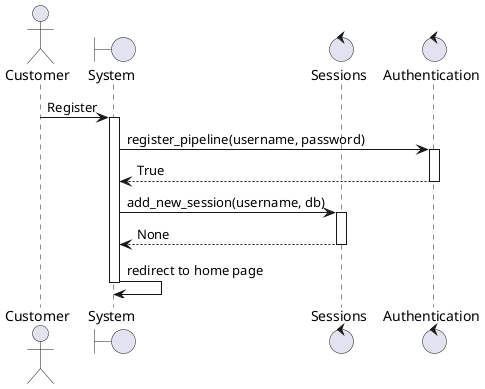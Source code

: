 @startuml register
actor Customer
boundary "System" as system
control "Sessions" as sessions
control "Authentication" as auth
Customer -> system: Register
activate system
system -> auth: register_pipeline(username, password)
activate auth
auth --> system: True
deactivate auth
system -> sessions: add_new_session(username, db)
activate sessions
sessions --> system: None
deactivate sessions
system -> system: redirect to home page
deactivate system
@enduml